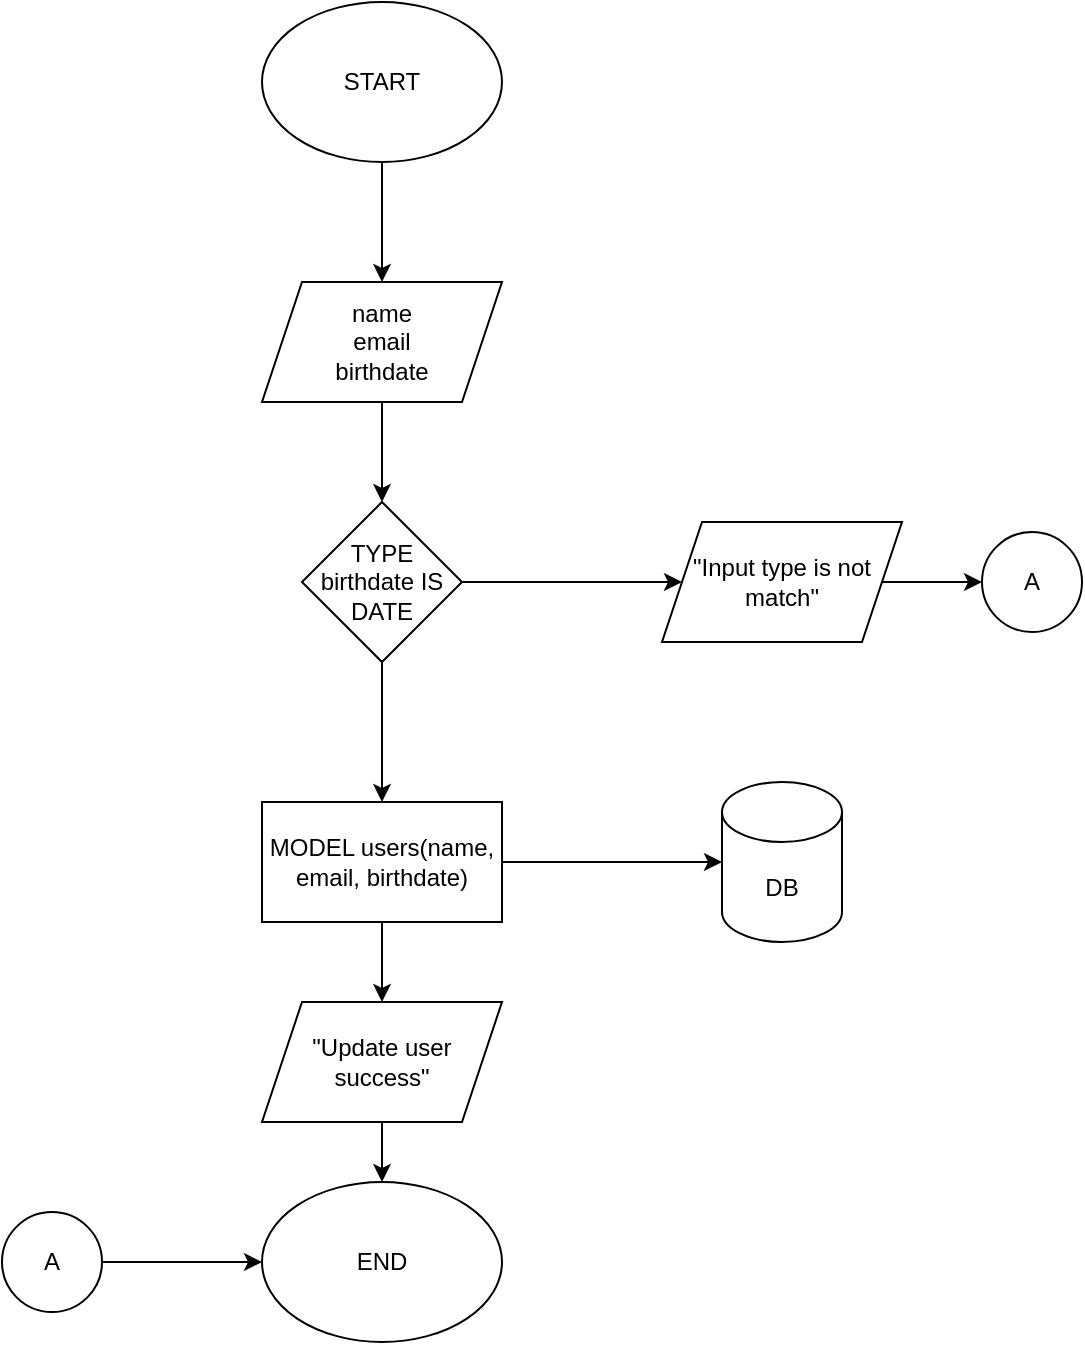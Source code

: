 <mxfile version="16.5.2" type="device" pages="2"><diagram id="OkqL3H-hGoHnwWuzXHNz" name="Flowchart"><mxGraphModel dx="1221" dy="672" grid="1" gridSize="10" guides="1" tooltips="1" connect="1" arrows="1" fold="1" page="1" pageScale="1" pageWidth="850" pageHeight="1100" math="0" shadow="0"><root><mxCell id="0"/><mxCell id="1" parent="0"/><mxCell id="7vBfZptVtKvNuTo-qO_C-6" style="edgeStyle=orthogonalEdgeStyle;rounded=0;orthogonalLoop=1;jettySize=auto;html=1;" edge="1" parent="1" source="7vBfZptVtKvNuTo-qO_C-1" target="7vBfZptVtKvNuTo-qO_C-3"><mxGeometry relative="1" as="geometry"/></mxCell><mxCell id="7vBfZptVtKvNuTo-qO_C-1" value="START" style="ellipse;whiteSpace=wrap;html=1;" vertex="1" parent="1"><mxGeometry x="250" y="70" width="120" height="80" as="geometry"/></mxCell><mxCell id="7vBfZptVtKvNuTo-qO_C-2" value="END" style="ellipse;whiteSpace=wrap;html=1;" vertex="1" parent="1"><mxGeometry x="250" y="660" width="120" height="80" as="geometry"/></mxCell><mxCell id="7vBfZptVtKvNuTo-qO_C-7" style="edgeStyle=orthogonalEdgeStyle;rounded=0;orthogonalLoop=1;jettySize=auto;html=1;" edge="1" parent="1" source="7vBfZptVtKvNuTo-qO_C-3" target="7vBfZptVtKvNuTo-qO_C-4"><mxGeometry relative="1" as="geometry"/></mxCell><mxCell id="7vBfZptVtKvNuTo-qO_C-3" value="name&lt;br&gt;email&lt;br&gt;birthdate" style="shape=parallelogram;perimeter=parallelogramPerimeter;whiteSpace=wrap;html=1;fixedSize=1;" vertex="1" parent="1"><mxGeometry x="250" y="210" width="120" height="60" as="geometry"/></mxCell><mxCell id="7vBfZptVtKvNuTo-qO_C-8" style="edgeStyle=orthogonalEdgeStyle;rounded=0;orthogonalLoop=1;jettySize=auto;html=1;" edge="1" parent="1" source="7vBfZptVtKvNuTo-qO_C-4" target="7vBfZptVtKvNuTo-qO_C-5"><mxGeometry relative="1" as="geometry"/></mxCell><mxCell id="7vBfZptVtKvNuTo-qO_C-19" value="" style="edgeStyle=orthogonalEdgeStyle;rounded=0;orthogonalLoop=1;jettySize=auto;html=1;" edge="1" parent="1" source="7vBfZptVtKvNuTo-qO_C-4" target="7vBfZptVtKvNuTo-qO_C-13"><mxGeometry relative="1" as="geometry"/></mxCell><mxCell id="7vBfZptVtKvNuTo-qO_C-4" value="TYPE birthdate IS DATE" style="rhombus;whiteSpace=wrap;html=1;" vertex="1" parent="1"><mxGeometry x="270" y="320" width="80" height="80" as="geometry"/></mxCell><mxCell id="7vBfZptVtKvNuTo-qO_C-11" style="edgeStyle=orthogonalEdgeStyle;rounded=0;orthogonalLoop=1;jettySize=auto;html=1;entryX=0;entryY=0.5;entryDx=0;entryDy=0;" edge="1" parent="1" source="7vBfZptVtKvNuTo-qO_C-5" target="7vBfZptVtKvNuTo-qO_C-9"><mxGeometry relative="1" as="geometry"/></mxCell><mxCell id="7vBfZptVtKvNuTo-qO_C-5" value="&quot;Input type is not match&quot;" style="shape=parallelogram;perimeter=parallelogramPerimeter;whiteSpace=wrap;html=1;fixedSize=1;" vertex="1" parent="1"><mxGeometry x="450" y="330" width="120" height="60" as="geometry"/></mxCell><mxCell id="7vBfZptVtKvNuTo-qO_C-9" value="A" style="ellipse;whiteSpace=wrap;html=1;aspect=fixed;" vertex="1" parent="1"><mxGeometry x="610" y="335" width="50" height="50" as="geometry"/></mxCell><mxCell id="7vBfZptVtKvNuTo-qO_C-12" style="edgeStyle=orthogonalEdgeStyle;rounded=0;orthogonalLoop=1;jettySize=auto;html=1;entryX=0;entryY=0.5;entryDx=0;entryDy=0;" edge="1" parent="1" source="7vBfZptVtKvNuTo-qO_C-10" target="7vBfZptVtKvNuTo-qO_C-2"><mxGeometry relative="1" as="geometry"/></mxCell><mxCell id="7vBfZptVtKvNuTo-qO_C-10" value="A" style="ellipse;whiteSpace=wrap;html=1;aspect=fixed;" vertex="1" parent="1"><mxGeometry x="120" y="675" width="50" height="50" as="geometry"/></mxCell><mxCell id="7vBfZptVtKvNuTo-qO_C-15" value="" style="edgeStyle=orthogonalEdgeStyle;rounded=0;orthogonalLoop=1;jettySize=auto;html=1;" edge="1" parent="1" source="7vBfZptVtKvNuTo-qO_C-13" target="7vBfZptVtKvNuTo-qO_C-14"><mxGeometry relative="1" as="geometry"/></mxCell><mxCell id="7vBfZptVtKvNuTo-qO_C-17" value="" style="edgeStyle=orthogonalEdgeStyle;rounded=0;orthogonalLoop=1;jettySize=auto;html=1;" edge="1" parent="1" source="7vBfZptVtKvNuTo-qO_C-13" target="7vBfZptVtKvNuTo-qO_C-16"><mxGeometry relative="1" as="geometry"/></mxCell><mxCell id="7vBfZptVtKvNuTo-qO_C-13" value="MODEL users(name, email, birthdate)" style="rounded=0;whiteSpace=wrap;html=1;" vertex="1" parent="1"><mxGeometry x="250" y="470" width="120" height="60" as="geometry"/></mxCell><mxCell id="7vBfZptVtKvNuTo-qO_C-14" value="DB" style="shape=cylinder3;whiteSpace=wrap;html=1;boundedLbl=1;backgroundOutline=1;size=15;" vertex="1" parent="1"><mxGeometry x="480" y="460" width="60" height="80" as="geometry"/></mxCell><mxCell id="7vBfZptVtKvNuTo-qO_C-18" value="" style="edgeStyle=orthogonalEdgeStyle;rounded=0;orthogonalLoop=1;jettySize=auto;html=1;" edge="1" parent="1" source="7vBfZptVtKvNuTo-qO_C-16" target="7vBfZptVtKvNuTo-qO_C-2"><mxGeometry relative="1" as="geometry"/></mxCell><mxCell id="7vBfZptVtKvNuTo-qO_C-16" value="&quot;Update user success&quot;" style="shape=parallelogram;perimeter=parallelogramPerimeter;whiteSpace=wrap;html=1;fixedSize=1;" vertex="1" parent="1"><mxGeometry x="250" y="570" width="120" height="60" as="geometry"/></mxCell></root></mxGraphModel></diagram><diagram id="E8Ic_b5ztSOSjI86dMBP" name="ERD"><mxGraphModel dx="1038" dy="571" grid="1" gridSize="10" guides="1" tooltips="1" connect="1" arrows="1" fold="1" page="1" pageScale="1" pageWidth="850" pageHeight="1100" math="0" shadow="0"><root><mxCell id="91BQRtp3mFacZ_eElBQY-0"/><mxCell id="91BQRtp3mFacZ_eElBQY-1" parent="91BQRtp3mFacZ_eElBQY-0"/></root></mxGraphModel></diagram></mxfile>